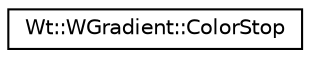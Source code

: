 digraph "Graphical Class Hierarchy"
{
 // LATEX_PDF_SIZE
  edge [fontname="Helvetica",fontsize="10",labelfontname="Helvetica",labelfontsize="10"];
  node [fontname="Helvetica",fontsize="10",shape=record];
  rankdir="LR";
  Node0 [label="Wt::WGradient::ColorStop",height=0.2,width=0.4,color="black", fillcolor="white", style="filled",URL="$classWt_1_1WGradient_1_1ColorStop.html",tooltip="A gradient color stop."];
}
